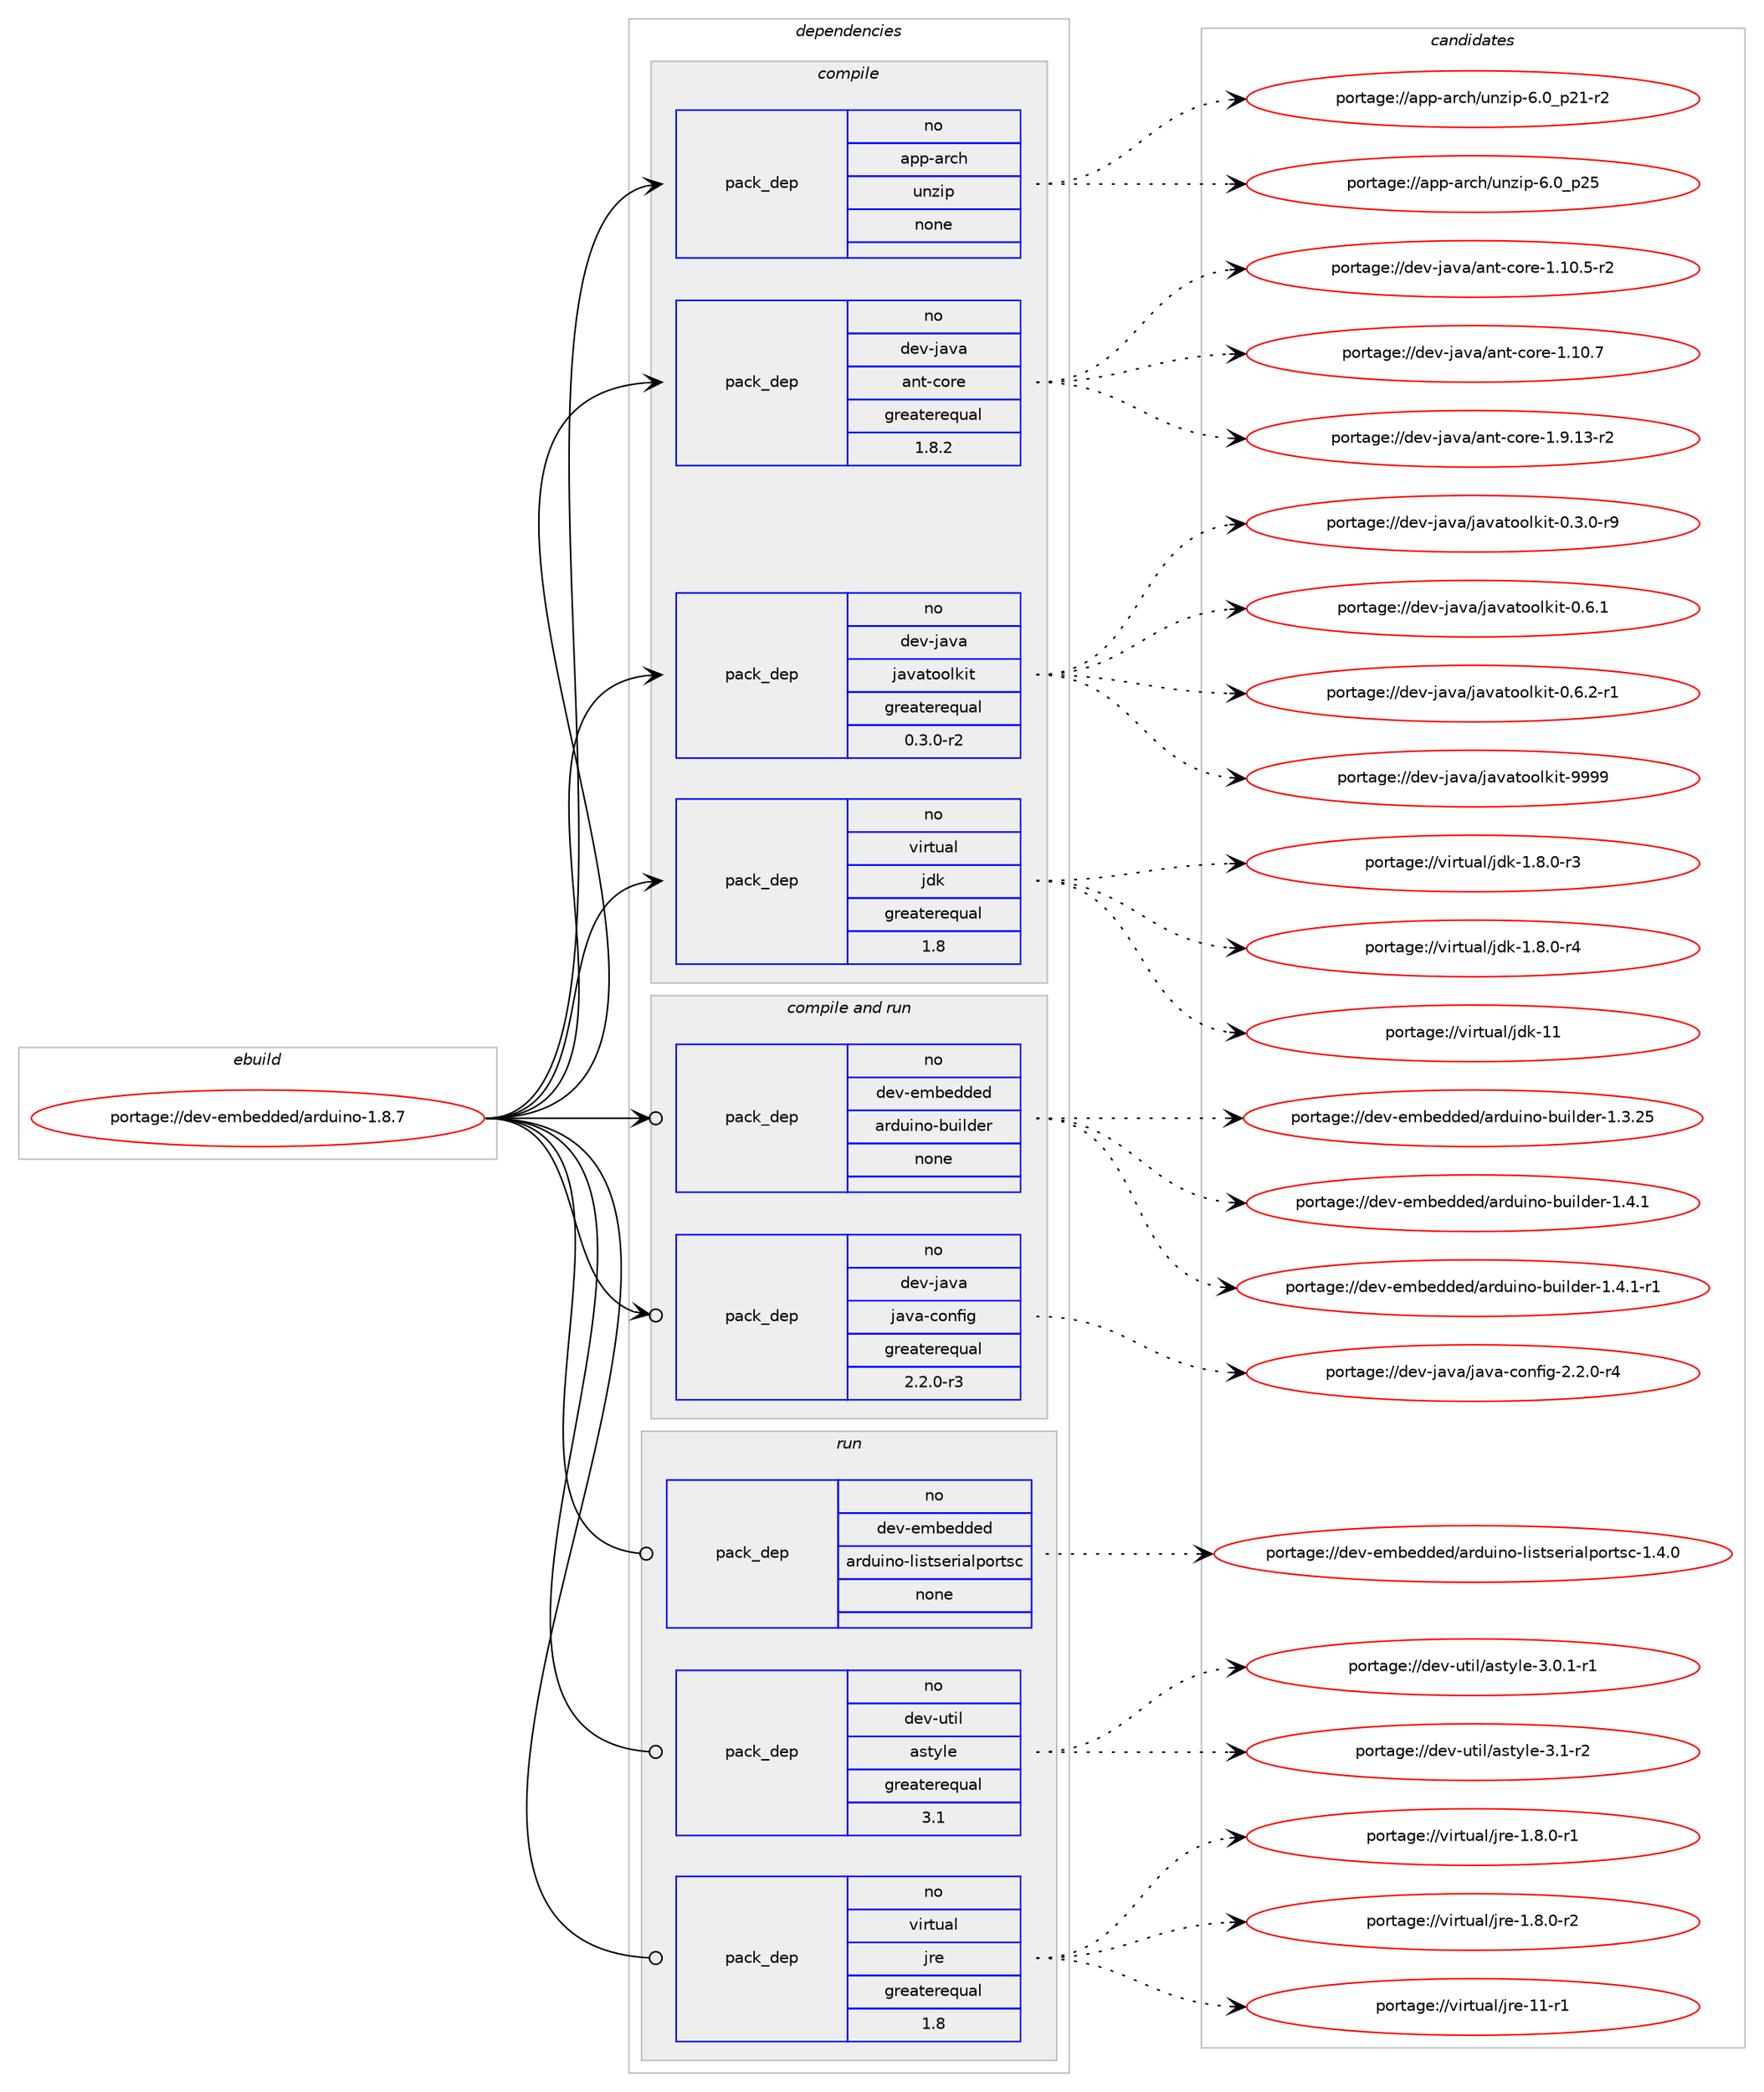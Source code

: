 digraph prolog {

# *************
# Graph options
# *************

newrank=true;
concentrate=true;
compound=true;
graph [rankdir=LR,fontname=Helvetica,fontsize=10,ranksep=1.5];#, ranksep=2.5, nodesep=0.2];
edge  [arrowhead=vee];
node  [fontname=Helvetica,fontsize=10];

# **********
# The ebuild
# **********

subgraph cluster_leftcol {
color=gray;
rank=same;
label=<<i>ebuild</i>>;
id [label="portage://dev-embedded/arduino-1.8.7", color=red, width=4, href="../dev-embedded/arduino-1.8.7.svg"];
}

# ****************
# The dependencies
# ****************

subgraph cluster_midcol {
color=gray;
label=<<i>dependencies</i>>;
subgraph cluster_compile {
fillcolor="#eeeeee";
style=filled;
label=<<i>compile</i>>;
subgraph pack44234 {
dependency59312 [label=<<TABLE BORDER="0" CELLBORDER="1" CELLSPACING="0" CELLPADDING="4" WIDTH="220"><TR><TD ROWSPAN="6" CELLPADDING="30">pack_dep</TD></TR><TR><TD WIDTH="110">no</TD></TR><TR><TD>app-arch</TD></TR><TR><TD>unzip</TD></TR><TR><TD>none</TD></TR><TR><TD></TD></TR></TABLE>>, shape=none, color=blue];
}
id:e -> dependency59312:w [weight=20,style="solid",arrowhead="vee"];
subgraph pack44235 {
dependency59313 [label=<<TABLE BORDER="0" CELLBORDER="1" CELLSPACING="0" CELLPADDING="4" WIDTH="220"><TR><TD ROWSPAN="6" CELLPADDING="30">pack_dep</TD></TR><TR><TD WIDTH="110">no</TD></TR><TR><TD>dev-java</TD></TR><TR><TD>ant-core</TD></TR><TR><TD>greaterequal</TD></TR><TR><TD>1.8.2</TD></TR></TABLE>>, shape=none, color=blue];
}
id:e -> dependency59313:w [weight=20,style="solid",arrowhead="vee"];
subgraph pack44236 {
dependency59314 [label=<<TABLE BORDER="0" CELLBORDER="1" CELLSPACING="0" CELLPADDING="4" WIDTH="220"><TR><TD ROWSPAN="6" CELLPADDING="30">pack_dep</TD></TR><TR><TD WIDTH="110">no</TD></TR><TR><TD>dev-java</TD></TR><TR><TD>javatoolkit</TD></TR><TR><TD>greaterequal</TD></TR><TR><TD>0.3.0-r2</TD></TR></TABLE>>, shape=none, color=blue];
}
id:e -> dependency59314:w [weight=20,style="solid",arrowhead="vee"];
subgraph pack44237 {
dependency59315 [label=<<TABLE BORDER="0" CELLBORDER="1" CELLSPACING="0" CELLPADDING="4" WIDTH="220"><TR><TD ROWSPAN="6" CELLPADDING="30">pack_dep</TD></TR><TR><TD WIDTH="110">no</TD></TR><TR><TD>virtual</TD></TR><TR><TD>jdk</TD></TR><TR><TD>greaterequal</TD></TR><TR><TD>1.8</TD></TR></TABLE>>, shape=none, color=blue];
}
id:e -> dependency59315:w [weight=20,style="solid",arrowhead="vee"];
}
subgraph cluster_compileandrun {
fillcolor="#eeeeee";
style=filled;
label=<<i>compile and run</i>>;
subgraph pack44238 {
dependency59316 [label=<<TABLE BORDER="0" CELLBORDER="1" CELLSPACING="0" CELLPADDING="4" WIDTH="220"><TR><TD ROWSPAN="6" CELLPADDING="30">pack_dep</TD></TR><TR><TD WIDTH="110">no</TD></TR><TR><TD>dev-embedded</TD></TR><TR><TD>arduino-builder</TD></TR><TR><TD>none</TD></TR><TR><TD></TD></TR></TABLE>>, shape=none, color=blue];
}
id:e -> dependency59316:w [weight=20,style="solid",arrowhead="odotvee"];
subgraph pack44239 {
dependency59317 [label=<<TABLE BORDER="0" CELLBORDER="1" CELLSPACING="0" CELLPADDING="4" WIDTH="220"><TR><TD ROWSPAN="6" CELLPADDING="30">pack_dep</TD></TR><TR><TD WIDTH="110">no</TD></TR><TR><TD>dev-java</TD></TR><TR><TD>java-config</TD></TR><TR><TD>greaterequal</TD></TR><TR><TD>2.2.0-r3</TD></TR></TABLE>>, shape=none, color=blue];
}
id:e -> dependency59317:w [weight=20,style="solid",arrowhead="odotvee"];
}
subgraph cluster_run {
fillcolor="#eeeeee";
style=filled;
label=<<i>run</i>>;
subgraph pack44240 {
dependency59318 [label=<<TABLE BORDER="0" CELLBORDER="1" CELLSPACING="0" CELLPADDING="4" WIDTH="220"><TR><TD ROWSPAN="6" CELLPADDING="30">pack_dep</TD></TR><TR><TD WIDTH="110">no</TD></TR><TR><TD>dev-embedded</TD></TR><TR><TD>arduino-listserialportsc</TD></TR><TR><TD>none</TD></TR><TR><TD></TD></TR></TABLE>>, shape=none, color=blue];
}
id:e -> dependency59318:w [weight=20,style="solid",arrowhead="odot"];
subgraph pack44241 {
dependency59319 [label=<<TABLE BORDER="0" CELLBORDER="1" CELLSPACING="0" CELLPADDING="4" WIDTH="220"><TR><TD ROWSPAN="6" CELLPADDING="30">pack_dep</TD></TR><TR><TD WIDTH="110">no</TD></TR><TR><TD>dev-util</TD></TR><TR><TD>astyle</TD></TR><TR><TD>greaterequal</TD></TR><TR><TD>3.1</TD></TR></TABLE>>, shape=none, color=blue];
}
id:e -> dependency59319:w [weight=20,style="solid",arrowhead="odot"];
subgraph pack44242 {
dependency59320 [label=<<TABLE BORDER="0" CELLBORDER="1" CELLSPACING="0" CELLPADDING="4" WIDTH="220"><TR><TD ROWSPAN="6" CELLPADDING="30">pack_dep</TD></TR><TR><TD WIDTH="110">no</TD></TR><TR><TD>virtual</TD></TR><TR><TD>jre</TD></TR><TR><TD>greaterequal</TD></TR><TR><TD>1.8</TD></TR></TABLE>>, shape=none, color=blue];
}
id:e -> dependency59320:w [weight=20,style="solid",arrowhead="odot"];
}
}

# **************
# The candidates
# **************

subgraph cluster_choices {
rank=same;
color=gray;
label=<<i>candidates</i>>;

subgraph choice44234 {
color=black;
nodesep=1;
choiceportage9711211245971149910447117110122105112455446489511250494511450 [label="portage://app-arch/unzip-6.0_p21-r2", color=red, width=4,href="../app-arch/unzip-6.0_p21-r2.svg"];
choiceportage971121124597114991044711711012210511245544648951125053 [label="portage://app-arch/unzip-6.0_p25", color=red, width=4,href="../app-arch/unzip-6.0_p25.svg"];
dependency59312:e -> choiceportage9711211245971149910447117110122105112455446489511250494511450:w [style=dotted,weight="100"];
dependency59312:e -> choiceportage971121124597114991044711711012210511245544648951125053:w [style=dotted,weight="100"];
}
subgraph choice44235 {
color=black;
nodesep=1;
choiceportage10010111845106971189747971101164599111114101454946494846534511450 [label="portage://dev-java/ant-core-1.10.5-r2", color=red, width=4,href="../dev-java/ant-core-1.10.5-r2.svg"];
choiceportage1001011184510697118974797110116459911111410145494649484655 [label="portage://dev-java/ant-core-1.10.7", color=red, width=4,href="../dev-java/ant-core-1.10.7.svg"];
choiceportage10010111845106971189747971101164599111114101454946574649514511450 [label="portage://dev-java/ant-core-1.9.13-r2", color=red, width=4,href="../dev-java/ant-core-1.9.13-r2.svg"];
dependency59313:e -> choiceportage10010111845106971189747971101164599111114101454946494846534511450:w [style=dotted,weight="100"];
dependency59313:e -> choiceportage1001011184510697118974797110116459911111410145494649484655:w [style=dotted,weight="100"];
dependency59313:e -> choiceportage10010111845106971189747971101164599111114101454946574649514511450:w [style=dotted,weight="100"];
}
subgraph choice44236 {
color=black;
nodesep=1;
choiceportage1001011184510697118974710697118971161111111081071051164548465146484511457 [label="portage://dev-java/javatoolkit-0.3.0-r9", color=red, width=4,href="../dev-java/javatoolkit-0.3.0-r9.svg"];
choiceportage100101118451069711897471069711897116111111108107105116454846544649 [label="portage://dev-java/javatoolkit-0.6.1", color=red, width=4,href="../dev-java/javatoolkit-0.6.1.svg"];
choiceportage1001011184510697118974710697118971161111111081071051164548465446504511449 [label="portage://dev-java/javatoolkit-0.6.2-r1", color=red, width=4,href="../dev-java/javatoolkit-0.6.2-r1.svg"];
choiceportage1001011184510697118974710697118971161111111081071051164557575757 [label="portage://dev-java/javatoolkit-9999", color=red, width=4,href="../dev-java/javatoolkit-9999.svg"];
dependency59314:e -> choiceportage1001011184510697118974710697118971161111111081071051164548465146484511457:w [style=dotted,weight="100"];
dependency59314:e -> choiceportage100101118451069711897471069711897116111111108107105116454846544649:w [style=dotted,weight="100"];
dependency59314:e -> choiceportage1001011184510697118974710697118971161111111081071051164548465446504511449:w [style=dotted,weight="100"];
dependency59314:e -> choiceportage1001011184510697118974710697118971161111111081071051164557575757:w [style=dotted,weight="100"];
}
subgraph choice44237 {
color=black;
nodesep=1;
choiceportage11810511411611797108471061001074549465646484511451 [label="portage://virtual/jdk-1.8.0-r3", color=red, width=4,href="../virtual/jdk-1.8.0-r3.svg"];
choiceportage11810511411611797108471061001074549465646484511452 [label="portage://virtual/jdk-1.8.0-r4", color=red, width=4,href="../virtual/jdk-1.8.0-r4.svg"];
choiceportage1181051141161179710847106100107454949 [label="portage://virtual/jdk-11", color=red, width=4,href="../virtual/jdk-11.svg"];
dependency59315:e -> choiceportage11810511411611797108471061001074549465646484511451:w [style=dotted,weight="100"];
dependency59315:e -> choiceportage11810511411611797108471061001074549465646484511452:w [style=dotted,weight="100"];
dependency59315:e -> choiceportage1181051141161179710847106100107454949:w [style=dotted,weight="100"];
}
subgraph choice44238 {
color=black;
nodesep=1;
choiceportage10010111845101109981011001001011004797114100117105110111459811710510810010111445494651465053 [label="portage://dev-embedded/arduino-builder-1.3.25", color=red, width=4,href="../dev-embedded/arduino-builder-1.3.25.svg"];
choiceportage100101118451011099810110010010110047971141001171051101114598117105108100101114454946524649 [label="portage://dev-embedded/arduino-builder-1.4.1", color=red, width=4,href="../dev-embedded/arduino-builder-1.4.1.svg"];
choiceportage1001011184510110998101100100101100479711410011710511011145981171051081001011144549465246494511449 [label="portage://dev-embedded/arduino-builder-1.4.1-r1", color=red, width=4,href="../dev-embedded/arduino-builder-1.4.1-r1.svg"];
dependency59316:e -> choiceportage10010111845101109981011001001011004797114100117105110111459811710510810010111445494651465053:w [style=dotted,weight="100"];
dependency59316:e -> choiceportage100101118451011099810110010010110047971141001171051101114598117105108100101114454946524649:w [style=dotted,weight="100"];
dependency59316:e -> choiceportage1001011184510110998101100100101100479711410011710511011145981171051081001011144549465246494511449:w [style=dotted,weight="100"];
}
subgraph choice44239 {
color=black;
nodesep=1;
choiceportage10010111845106971189747106971189745991111101021051034550465046484511452 [label="portage://dev-java/java-config-2.2.0-r4", color=red, width=4,href="../dev-java/java-config-2.2.0-r4.svg"];
dependency59317:e -> choiceportage10010111845106971189747106971189745991111101021051034550465046484511452:w [style=dotted,weight="100"];
}
subgraph choice44240 {
color=black;
nodesep=1;
choiceportage10010111845101109981011001001011004797114100117105110111451081051151161151011141059710811211111411611599454946524648 [label="portage://dev-embedded/arduino-listserialportsc-1.4.0", color=red, width=4,href="../dev-embedded/arduino-listserialportsc-1.4.0.svg"];
dependency59318:e -> choiceportage10010111845101109981011001001011004797114100117105110111451081051151161151011141059710811211111411611599454946524648:w [style=dotted,weight="100"];
}
subgraph choice44241 {
color=black;
nodesep=1;
choiceportage1001011184511711610510847971151161211081014551464846494511449 [label="portage://dev-util/astyle-3.0.1-r1", color=red, width=4,href="../dev-util/astyle-3.0.1-r1.svg"];
choiceportage100101118451171161051084797115116121108101455146494511450 [label="portage://dev-util/astyle-3.1-r2", color=red, width=4,href="../dev-util/astyle-3.1-r2.svg"];
dependency59319:e -> choiceportage1001011184511711610510847971151161211081014551464846494511449:w [style=dotted,weight="100"];
dependency59319:e -> choiceportage100101118451171161051084797115116121108101455146494511450:w [style=dotted,weight="100"];
}
subgraph choice44242 {
color=black;
nodesep=1;
choiceportage11810511411611797108471061141014549465646484511449 [label="portage://virtual/jre-1.8.0-r1", color=red, width=4,href="../virtual/jre-1.8.0-r1.svg"];
choiceportage11810511411611797108471061141014549465646484511450 [label="portage://virtual/jre-1.8.0-r2", color=red, width=4,href="../virtual/jre-1.8.0-r2.svg"];
choiceportage11810511411611797108471061141014549494511449 [label="portage://virtual/jre-11-r1", color=red, width=4,href="../virtual/jre-11-r1.svg"];
dependency59320:e -> choiceportage11810511411611797108471061141014549465646484511449:w [style=dotted,weight="100"];
dependency59320:e -> choiceportage11810511411611797108471061141014549465646484511450:w [style=dotted,weight="100"];
dependency59320:e -> choiceportage11810511411611797108471061141014549494511449:w [style=dotted,weight="100"];
}
}

}
